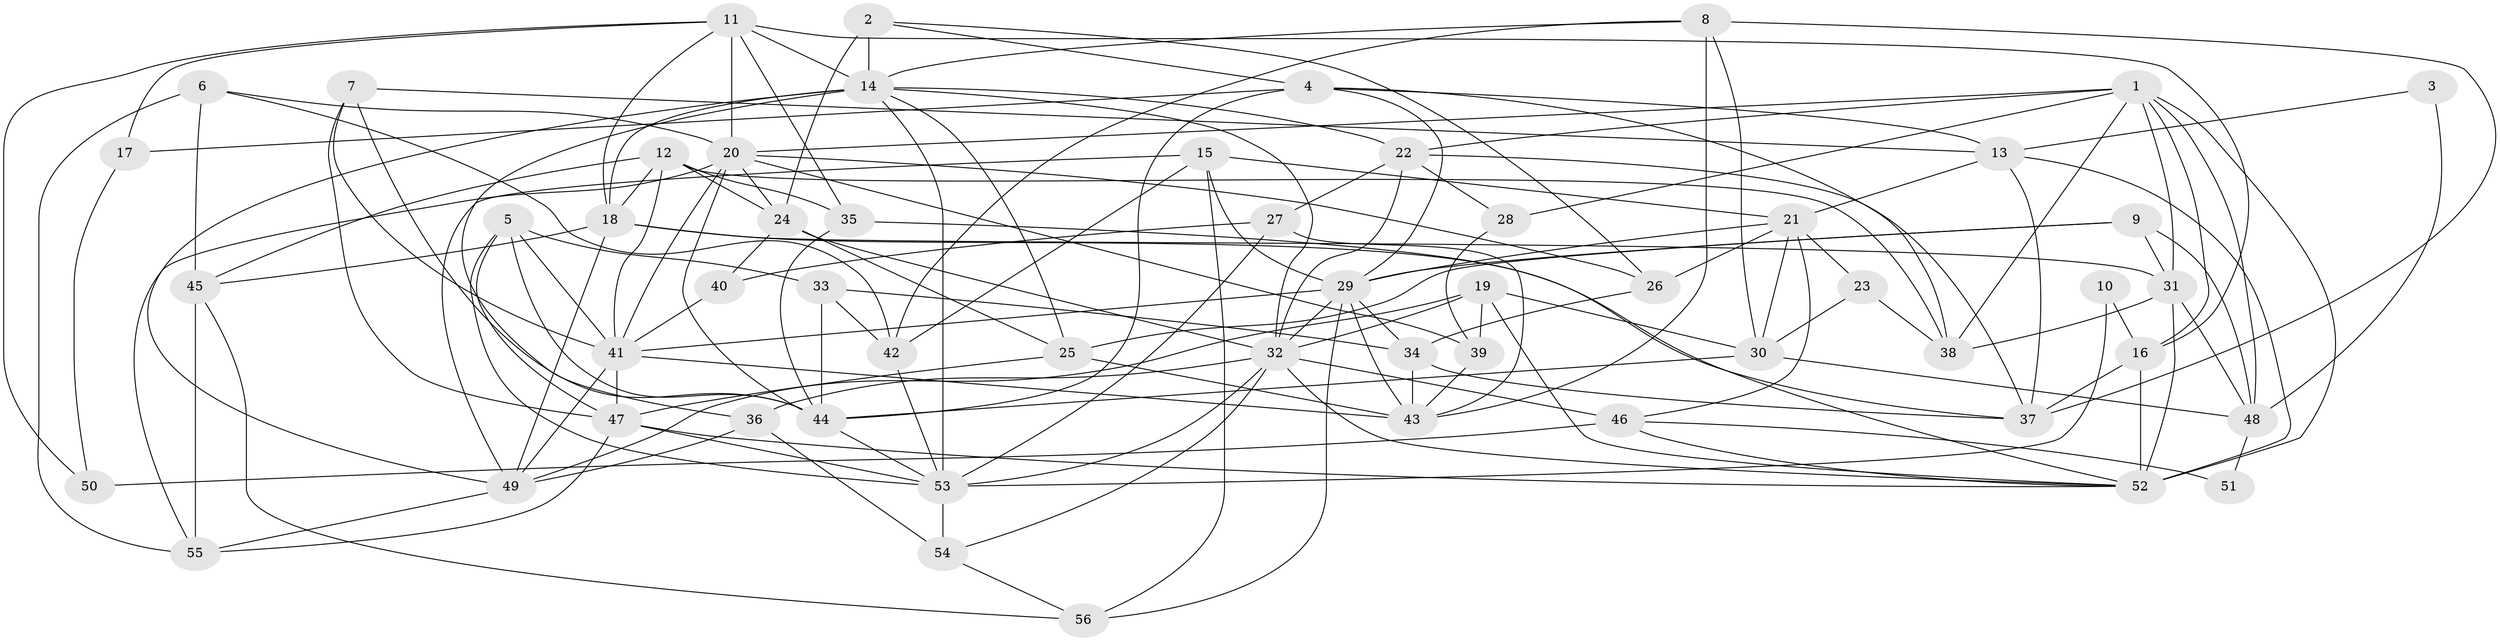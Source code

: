 // original degree distribution, {7: 0.026785714285714284, 4: 0.2767857142857143, 6: 0.13392857142857142, 3: 0.29464285714285715, 5: 0.14285714285714285, 8: 0.008928571428571428, 2: 0.11607142857142858}
// Generated by graph-tools (version 1.1) at 2025/02/03/09/25 03:02:08]
// undirected, 56 vertices, 153 edges
graph export_dot {
graph [start="1"]
  node [color=gray90,style=filled];
  1;
  2;
  3;
  4;
  5;
  6;
  7;
  8;
  9;
  10;
  11;
  12;
  13;
  14;
  15;
  16;
  17;
  18;
  19;
  20;
  21;
  22;
  23;
  24;
  25;
  26;
  27;
  28;
  29;
  30;
  31;
  32;
  33;
  34;
  35;
  36;
  37;
  38;
  39;
  40;
  41;
  42;
  43;
  44;
  45;
  46;
  47;
  48;
  49;
  50;
  51;
  52;
  53;
  54;
  55;
  56;
  1 -- 16 [weight=1.0];
  1 -- 20 [weight=1.0];
  1 -- 22 [weight=1.0];
  1 -- 28 [weight=1.0];
  1 -- 31 [weight=1.0];
  1 -- 38 [weight=1.0];
  1 -- 48 [weight=1.0];
  1 -- 52 [weight=1.0];
  2 -- 4 [weight=1.0];
  2 -- 14 [weight=2.0];
  2 -- 24 [weight=1.0];
  2 -- 26 [weight=1.0];
  3 -- 13 [weight=1.0];
  3 -- 48 [weight=1.0];
  4 -- 13 [weight=1.0];
  4 -- 17 [weight=1.0];
  4 -- 29 [weight=1.0];
  4 -- 38 [weight=1.0];
  4 -- 44 [weight=1.0];
  5 -- 33 [weight=1.0];
  5 -- 41 [weight=1.0];
  5 -- 44 [weight=1.0];
  5 -- 47 [weight=1.0];
  5 -- 53 [weight=1.0];
  6 -- 20 [weight=1.0];
  6 -- 42 [weight=1.0];
  6 -- 45 [weight=1.0];
  6 -- 55 [weight=1.0];
  7 -- 13 [weight=3.0];
  7 -- 41 [weight=1.0];
  7 -- 44 [weight=2.0];
  7 -- 47 [weight=1.0];
  8 -- 14 [weight=1.0];
  8 -- 30 [weight=1.0];
  8 -- 37 [weight=1.0];
  8 -- 42 [weight=1.0];
  8 -- 43 [weight=1.0];
  9 -- 25 [weight=1.0];
  9 -- 29 [weight=1.0];
  9 -- 31 [weight=1.0];
  9 -- 48 [weight=1.0];
  10 -- 16 [weight=1.0];
  10 -- 53 [weight=1.0];
  11 -- 14 [weight=1.0];
  11 -- 16 [weight=1.0];
  11 -- 17 [weight=1.0];
  11 -- 18 [weight=1.0];
  11 -- 20 [weight=1.0];
  11 -- 35 [weight=1.0];
  11 -- 50 [weight=1.0];
  12 -- 18 [weight=1.0];
  12 -- 24 [weight=1.0];
  12 -- 35 [weight=1.0];
  12 -- 38 [weight=1.0];
  12 -- 41 [weight=1.0];
  12 -- 45 [weight=1.0];
  13 -- 21 [weight=1.0];
  13 -- 37 [weight=1.0];
  13 -- 52 [weight=2.0];
  14 -- 18 [weight=1.0];
  14 -- 22 [weight=1.0];
  14 -- 25 [weight=1.0];
  14 -- 32 [weight=1.0];
  14 -- 36 [weight=1.0];
  14 -- 49 [weight=1.0];
  14 -- 53 [weight=1.0];
  15 -- 21 [weight=1.0];
  15 -- 29 [weight=1.0];
  15 -- 42 [weight=1.0];
  15 -- 49 [weight=1.0];
  15 -- 56 [weight=1.0];
  16 -- 37 [weight=1.0];
  16 -- 52 [weight=1.0];
  17 -- 50 [weight=1.0];
  18 -- 31 [weight=1.0];
  18 -- 37 [weight=1.0];
  18 -- 45 [weight=1.0];
  18 -- 49 [weight=1.0];
  19 -- 30 [weight=1.0];
  19 -- 32 [weight=1.0];
  19 -- 39 [weight=1.0];
  19 -- 49 [weight=1.0];
  19 -- 52 [weight=1.0];
  20 -- 24 [weight=1.0];
  20 -- 26 [weight=1.0];
  20 -- 39 [weight=1.0];
  20 -- 41 [weight=1.0];
  20 -- 44 [weight=1.0];
  20 -- 55 [weight=1.0];
  21 -- 23 [weight=1.0];
  21 -- 26 [weight=1.0];
  21 -- 29 [weight=1.0];
  21 -- 30 [weight=1.0];
  21 -- 46 [weight=1.0];
  22 -- 27 [weight=1.0];
  22 -- 28 [weight=1.0];
  22 -- 32 [weight=1.0];
  22 -- 37 [weight=1.0];
  23 -- 30 [weight=1.0];
  23 -- 38 [weight=1.0];
  24 -- 25 [weight=1.0];
  24 -- 32 [weight=1.0];
  24 -- 40 [weight=1.0];
  25 -- 43 [weight=2.0];
  25 -- 47 [weight=1.0];
  26 -- 34 [weight=1.0];
  27 -- 40 [weight=1.0];
  27 -- 43 [weight=1.0];
  27 -- 53 [weight=1.0];
  28 -- 39 [weight=1.0];
  29 -- 32 [weight=2.0];
  29 -- 34 [weight=1.0];
  29 -- 41 [weight=1.0];
  29 -- 43 [weight=1.0];
  29 -- 56 [weight=1.0];
  30 -- 44 [weight=1.0];
  30 -- 48 [weight=1.0];
  31 -- 38 [weight=1.0];
  31 -- 48 [weight=1.0];
  31 -- 52 [weight=2.0];
  32 -- 36 [weight=1.0];
  32 -- 46 [weight=1.0];
  32 -- 52 [weight=1.0];
  32 -- 53 [weight=1.0];
  32 -- 54 [weight=1.0];
  33 -- 34 [weight=1.0];
  33 -- 42 [weight=1.0];
  33 -- 44 [weight=1.0];
  34 -- 37 [weight=1.0];
  34 -- 43 [weight=1.0];
  35 -- 44 [weight=1.0];
  35 -- 52 [weight=1.0];
  36 -- 49 [weight=2.0];
  36 -- 54 [weight=1.0];
  39 -- 43 [weight=1.0];
  40 -- 41 [weight=1.0];
  41 -- 43 [weight=1.0];
  41 -- 47 [weight=1.0];
  41 -- 49 [weight=1.0];
  42 -- 53 [weight=1.0];
  44 -- 53 [weight=1.0];
  45 -- 55 [weight=1.0];
  45 -- 56 [weight=1.0];
  46 -- 50 [weight=1.0];
  46 -- 51 [weight=1.0];
  46 -- 52 [weight=1.0];
  47 -- 52 [weight=1.0];
  47 -- 53 [weight=1.0];
  47 -- 55 [weight=1.0];
  48 -- 51 [weight=1.0];
  49 -- 55 [weight=1.0];
  53 -- 54 [weight=2.0];
  54 -- 56 [weight=1.0];
}
